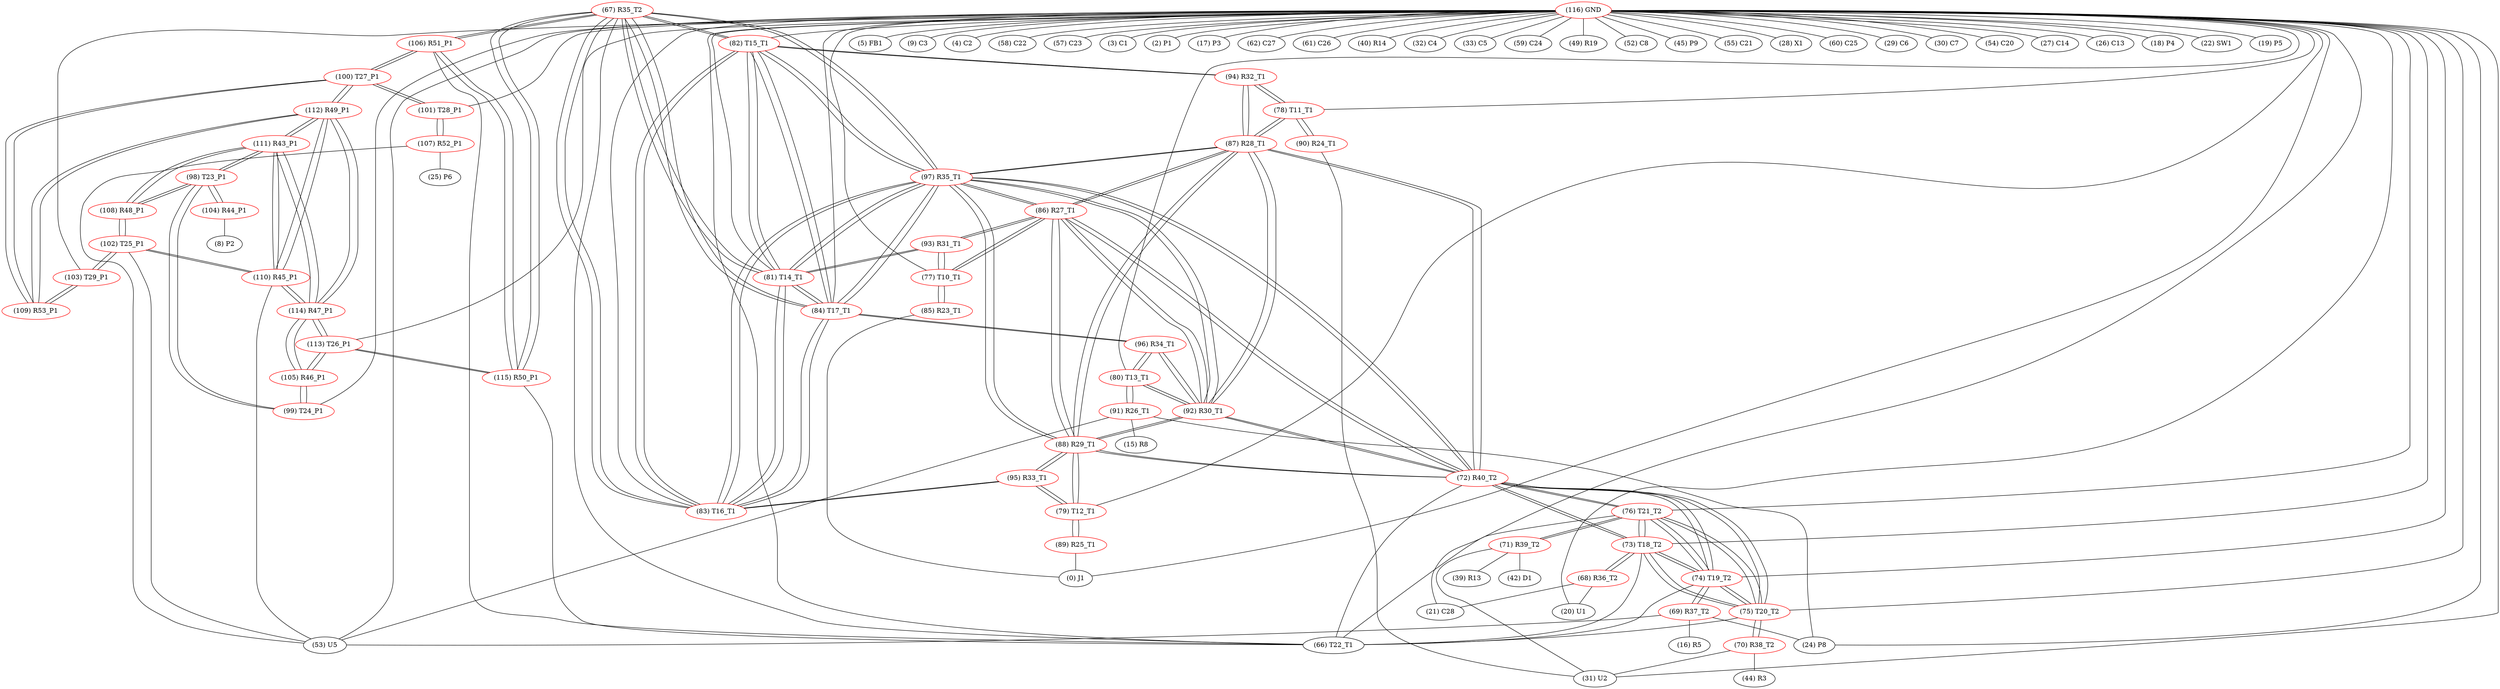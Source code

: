 graph {
	67 [label="(67) R35_T2" color=red]
	82 [label="(82) T15_T1"]
	83 [label="(83) T16_T1"]
	81 [label="(81) T14_T1"]
	84 [label="(84) T17_T1"]
	97 [label="(97) R35_T1"]
	106 [label="(106) R51_P1"]
	115 [label="(115) R50_P1"]
	66 [label="(66) T22_T1"]
	68 [label="(68) R36_T2" color=red]
	20 [label="(20) U1"]
	21 [label="(21) C28"]
	73 [label="(73) T18_T2"]
	69 [label="(69) R37_T2" color=red]
	16 [label="(16) R5"]
	24 [label="(24) P8"]
	53 [label="(53) U5"]
	74 [label="(74) T19_T2"]
	70 [label="(70) R38_T2" color=red]
	44 [label="(44) R3"]
	31 [label="(31) U2"]
	75 [label="(75) T20_T2"]
	71 [label="(71) R39_T2" color=red]
	31 [label="(31) U2"]
	39 [label="(39) R13"]
	42 [label="(42) D1"]
	76 [label="(76) T21_T2"]
	72 [label="(72) R40_T2" color=red]
	74 [label="(74) T19_T2"]
	75 [label="(75) T20_T2"]
	76 [label="(76) T21_T2"]
	66 [label="(66) T22_T1"]
	73 [label="(73) T18_T2"]
	88 [label="(88) R29_T1"]
	87 [label="(87) R28_T1"]
	92 [label="(92) R30_T1"]
	86 [label="(86) R27_T1"]
	97 [label="(97) R35_T1"]
	73 [label="(73) T18_T2" color=red]
	74 [label="(74) T19_T2"]
	75 [label="(75) T20_T2"]
	76 [label="(76) T21_T2"]
	66 [label="(66) T22_T1"]
	72 [label="(72) R40_T2"]
	68 [label="(68) R36_T2"]
	74 [label="(74) T19_T2" color=red]
	75 [label="(75) T20_T2"]
	76 [label="(76) T21_T2"]
	66 [label="(66) T22_T1"]
	73 [label="(73) T18_T2"]
	72 [label="(72) R40_T2"]
	69 [label="(69) R37_T2"]
	75 [label="(75) T20_T2" color=red]
	74 [label="(74) T19_T2"]
	76 [label="(76) T21_T2"]
	66 [label="(66) T22_T1"]
	73 [label="(73) T18_T2"]
	72 [label="(72) R40_T2"]
	70 [label="(70) R38_T2"]
	76 [label="(76) T21_T2" color=red]
	74 [label="(74) T19_T2"]
	75 [label="(75) T20_T2"]
	66 [label="(66) T22_T1"]
	73 [label="(73) T18_T2"]
	72 [label="(72) R40_T2"]
	71 [label="(71) R39_T2"]
	77 [label="(77) T10_T1" color=red]
	85 [label="(85) R23_T1"]
	86 [label="(86) R27_T1"]
	93 [label="(93) R31_T1"]
	78 [label="(78) T11_T1" color=red]
	90 [label="(90) R24_T1"]
	94 [label="(94) R32_T1"]
	87 [label="(87) R28_T1"]
	79 [label="(79) T12_T1" color=red]
	95 [label="(95) R33_T1"]
	88 [label="(88) R29_T1"]
	89 [label="(89) R25_T1"]
	80 [label="(80) T13_T1" color=red]
	92 [label="(92) R30_T1"]
	96 [label="(96) R34_T1"]
	91 [label="(91) R26_T1"]
	81 [label="(81) T14_T1" color=red]
	82 [label="(82) T15_T1"]
	83 [label="(83) T16_T1"]
	84 [label="(84) T17_T1"]
	67 [label="(67) R35_T2"]
	97 [label="(97) R35_T1"]
	93 [label="(93) R31_T1"]
	82 [label="(82) T15_T1" color=red]
	83 [label="(83) T16_T1"]
	81 [label="(81) T14_T1"]
	84 [label="(84) T17_T1"]
	67 [label="(67) R35_T2"]
	97 [label="(97) R35_T1"]
	94 [label="(94) R32_T1"]
	83 [label="(83) T16_T1" color=red]
	82 [label="(82) T15_T1"]
	81 [label="(81) T14_T1"]
	84 [label="(84) T17_T1"]
	67 [label="(67) R35_T2"]
	97 [label="(97) R35_T1"]
	95 [label="(95) R33_T1"]
	84 [label="(84) T17_T1" color=red]
	82 [label="(82) T15_T1"]
	83 [label="(83) T16_T1"]
	81 [label="(81) T14_T1"]
	67 [label="(67) R35_T2"]
	97 [label="(97) R35_T1"]
	96 [label="(96) R34_T1"]
	85 [label="(85) R23_T1" color=red]
	0 [label="(0) J1"]
	77 [label="(77) T10_T1"]
	86 [label="(86) R27_T1" color=red]
	72 [label="(72) R40_T2"]
	88 [label="(88) R29_T1"]
	87 [label="(87) R28_T1"]
	92 [label="(92) R30_T1"]
	97 [label="(97) R35_T1"]
	77 [label="(77) T10_T1"]
	93 [label="(93) R31_T1"]
	87 [label="(87) R28_T1" color=red]
	72 [label="(72) R40_T2"]
	88 [label="(88) R29_T1"]
	92 [label="(92) R30_T1"]
	86 [label="(86) R27_T1"]
	97 [label="(97) R35_T1"]
	94 [label="(94) R32_T1"]
	78 [label="(78) T11_T1"]
	88 [label="(88) R29_T1" color=red]
	72 [label="(72) R40_T2"]
	87 [label="(87) R28_T1"]
	92 [label="(92) R30_T1"]
	86 [label="(86) R27_T1"]
	97 [label="(97) R35_T1"]
	95 [label="(95) R33_T1"]
	79 [label="(79) T12_T1"]
	89 [label="(89) R25_T1" color=red]
	0 [label="(0) J1"]
	79 [label="(79) T12_T1"]
	90 [label="(90) R24_T1" color=red]
	31 [label="(31) U2"]
	78 [label="(78) T11_T1"]
	91 [label="(91) R26_T1" color=red]
	53 [label="(53) U5"]
	15 [label="(15) R8"]
	24 [label="(24) P8"]
	80 [label="(80) T13_T1"]
	92 [label="(92) R30_T1" color=red]
	72 [label="(72) R40_T2"]
	88 [label="(88) R29_T1"]
	87 [label="(87) R28_T1"]
	86 [label="(86) R27_T1"]
	97 [label="(97) R35_T1"]
	96 [label="(96) R34_T1"]
	80 [label="(80) T13_T1"]
	93 [label="(93) R31_T1" color=red]
	86 [label="(86) R27_T1"]
	77 [label="(77) T10_T1"]
	81 [label="(81) T14_T1"]
	94 [label="(94) R32_T1" color=red]
	82 [label="(82) T15_T1"]
	78 [label="(78) T11_T1"]
	87 [label="(87) R28_T1"]
	95 [label="(95) R33_T1" color=red]
	83 [label="(83) T16_T1"]
	79 [label="(79) T12_T1"]
	88 [label="(88) R29_T1"]
	96 [label="(96) R34_T1" color=red]
	84 [label="(84) T17_T1"]
	92 [label="(92) R30_T1"]
	80 [label="(80) T13_T1"]
	97 [label="(97) R35_T1" color=red]
	82 [label="(82) T15_T1"]
	83 [label="(83) T16_T1"]
	81 [label="(81) T14_T1"]
	84 [label="(84) T17_T1"]
	67 [label="(67) R35_T2"]
	72 [label="(72) R40_T2"]
	88 [label="(88) R29_T1"]
	87 [label="(87) R28_T1"]
	92 [label="(92) R30_T1"]
	86 [label="(86) R27_T1"]
	98 [label="(98) T23_P1" color=red]
	108 [label="(108) R48_P1"]
	111 [label="(111) R43_P1"]
	99 [label="(99) T24_P1"]
	104 [label="(104) R44_P1"]
	99 [label="(99) T24_P1" color=red]
	105 [label="(105) R46_P1"]
	98 [label="(98) T23_P1"]
	100 [label="(100) T27_P1" color=red]
	106 [label="(106) R51_P1"]
	101 [label="(101) T28_P1"]
	109 [label="(109) R53_P1"]
	112 [label="(112) R49_P1"]
	101 [label="(101) T28_P1" color=red]
	107 [label="(107) R52_P1"]
	100 [label="(100) T27_P1"]
	102 [label="(102) T25_P1" color=red]
	103 [label="(103) T29_P1"]
	108 [label="(108) R48_P1"]
	110 [label="(110) R45_P1"]
	53 [label="(53) U5"]
	103 [label="(103) T29_P1" color=red]
	102 [label="(102) T25_P1"]
	109 [label="(109) R53_P1"]
	104 [label="(104) R44_P1" color=red]
	8 [label="(8) P2"]
	98 [label="(98) T23_P1"]
	105 [label="(105) R46_P1" color=red]
	113 [label="(113) T26_P1"]
	114 [label="(114) R47_P1"]
	99 [label="(99) T24_P1"]
	106 [label="(106) R51_P1" color=red]
	100 [label="(100) T27_P1"]
	115 [label="(115) R50_P1"]
	66 [label="(66) T22_T1"]
	67 [label="(67) R35_T2"]
	107 [label="(107) R52_P1" color=red]
	25 [label="(25) P6"]
	53 [label="(53) U5"]
	101 [label="(101) T28_P1"]
	108 [label="(108) R48_P1" color=red]
	102 [label="(102) T25_P1"]
	98 [label="(98) T23_P1"]
	111 [label="(111) R43_P1"]
	109 [label="(109) R53_P1" color=red]
	103 [label="(103) T29_P1"]
	100 [label="(100) T27_P1"]
	112 [label="(112) R49_P1"]
	110 [label="(110) R45_P1" color=red]
	114 [label="(114) R47_P1"]
	111 [label="(111) R43_P1"]
	112 [label="(112) R49_P1"]
	102 [label="(102) T25_P1"]
	53 [label="(53) U5"]
	111 [label="(111) R43_P1" color=red]
	108 [label="(108) R48_P1"]
	98 [label="(98) T23_P1"]
	114 [label="(114) R47_P1"]
	110 [label="(110) R45_P1"]
	112 [label="(112) R49_P1"]
	112 [label="(112) R49_P1" color=red]
	114 [label="(114) R47_P1"]
	110 [label="(110) R45_P1"]
	111 [label="(111) R43_P1"]
	100 [label="(100) T27_P1"]
	109 [label="(109) R53_P1"]
	113 [label="(113) T26_P1" color=red]
	115 [label="(115) R50_P1"]
	105 [label="(105) R46_P1"]
	114 [label="(114) R47_P1"]
	114 [label="(114) R47_P1" color=red]
	110 [label="(110) R45_P1"]
	111 [label="(111) R43_P1"]
	112 [label="(112) R49_P1"]
	113 [label="(113) T26_P1"]
	105 [label="(105) R46_P1"]
	115 [label="(115) R50_P1" color=red]
	113 [label="(113) T26_P1"]
	106 [label="(106) R51_P1"]
	66 [label="(66) T22_T1"]
	67 [label="(67) R35_T2"]
	116 [label="(116) GND" color=red]
	5 [label="(5) FB1"]
	9 [label="(9) C3"]
	0 [label="(0) J1"]
	4 [label="(4) C2"]
	58 [label="(58) C22"]
	57 [label="(57) C23"]
	3 [label="(3) C1"]
	2 [label="(2) P1"]
	17 [label="(17) P3"]
	62 [label="(62) C27"]
	61 [label="(61) C26"]
	40 [label="(40) R14"]
	32 [label="(32) C4"]
	33 [label="(33) C5"]
	53 [label="(53) U5"]
	59 [label="(59) C24"]
	49 [label="(49) R19"]
	52 [label="(52) C8"]
	45 [label="(45) P9"]
	55 [label="(55) C21"]
	28 [label="(28) X1"]
	60 [label="(60) C25"]
	29 [label="(29) C6"]
	30 [label="(30) C7"]
	54 [label="(54) C20"]
	27 [label="(27) C14"]
	26 [label="(26) C13"]
	31 [label="(31) U2"]
	20 [label="(20) U1"]
	24 [label="(24) P8"]
	21 [label="(21) C28"]
	18 [label="(18) P4"]
	22 [label="(22) SW1"]
	19 [label="(19) P5"]
	80 [label="(80) T13_T1"]
	73 [label="(73) T18_T2"]
	74 [label="(74) T19_T2"]
	79 [label="(79) T12_T1"]
	82 [label="(82) T15_T1"]
	81 [label="(81) T14_T1"]
	75 [label="(75) T20_T2"]
	76 [label="(76) T21_T2"]
	78 [label="(78) T11_T1"]
	77 [label="(77) T10_T1"]
	66 [label="(66) T22_T1"]
	83 [label="(83) T16_T1"]
	84 [label="(84) T17_T1"]
	113 [label="(113) T26_P1"]
	99 [label="(99) T24_P1"]
	103 [label="(103) T29_P1"]
	101 [label="(101) T28_P1"]
	67 -- 82
	67 -- 83
	67 -- 81
	67 -- 84
	67 -- 97
	67 -- 106
	67 -- 115
	67 -- 66
	68 -- 20
	68 -- 21
	68 -- 73
	69 -- 16
	69 -- 24
	69 -- 53
	69 -- 74
	70 -- 44
	70 -- 31
	70 -- 75
	71 -- 31
	71 -- 39
	71 -- 42
	71 -- 76
	72 -- 74
	72 -- 75
	72 -- 76
	72 -- 66
	72 -- 73
	72 -- 88
	72 -- 87
	72 -- 92
	72 -- 86
	72 -- 97
	73 -- 74
	73 -- 75
	73 -- 76
	73 -- 66
	73 -- 72
	73 -- 68
	74 -- 75
	74 -- 76
	74 -- 66
	74 -- 73
	74 -- 72
	74 -- 69
	75 -- 74
	75 -- 76
	75 -- 66
	75 -- 73
	75 -- 72
	75 -- 70
	76 -- 74
	76 -- 75
	76 -- 66
	76 -- 73
	76 -- 72
	76 -- 71
	77 -- 85
	77 -- 86
	77 -- 93
	78 -- 90
	78 -- 94
	78 -- 87
	79 -- 95
	79 -- 88
	79 -- 89
	80 -- 92
	80 -- 96
	80 -- 91
	81 -- 82
	81 -- 83
	81 -- 84
	81 -- 67
	81 -- 97
	81 -- 93
	82 -- 83
	82 -- 81
	82 -- 84
	82 -- 67
	82 -- 97
	82 -- 94
	83 -- 82
	83 -- 81
	83 -- 84
	83 -- 67
	83 -- 97
	83 -- 95
	84 -- 82
	84 -- 83
	84 -- 81
	84 -- 67
	84 -- 97
	84 -- 96
	85 -- 0
	85 -- 77
	86 -- 72
	86 -- 88
	86 -- 87
	86 -- 92
	86 -- 97
	86 -- 77
	86 -- 93
	87 -- 72
	87 -- 88
	87 -- 92
	87 -- 86
	87 -- 97
	87 -- 94
	87 -- 78
	88 -- 72
	88 -- 87
	88 -- 92
	88 -- 86
	88 -- 97
	88 -- 95
	88 -- 79
	89 -- 0
	89 -- 79
	90 -- 31
	90 -- 78
	91 -- 53
	91 -- 15
	91 -- 24
	91 -- 80
	92 -- 72
	92 -- 88
	92 -- 87
	92 -- 86
	92 -- 97
	92 -- 96
	92 -- 80
	93 -- 86
	93 -- 77
	93 -- 81
	94 -- 82
	94 -- 78
	94 -- 87
	95 -- 83
	95 -- 79
	95 -- 88
	96 -- 84
	96 -- 92
	96 -- 80
	97 -- 82
	97 -- 83
	97 -- 81
	97 -- 84
	97 -- 67
	97 -- 72
	97 -- 88
	97 -- 87
	97 -- 92
	97 -- 86
	98 -- 108
	98 -- 111
	98 -- 99
	98 -- 104
	99 -- 105
	99 -- 98
	100 -- 106
	100 -- 101
	100 -- 109
	100 -- 112
	101 -- 107
	101 -- 100
	102 -- 103
	102 -- 108
	102 -- 110
	102 -- 53
	103 -- 102
	103 -- 109
	104 -- 8
	104 -- 98
	105 -- 113
	105 -- 114
	105 -- 99
	106 -- 100
	106 -- 115
	106 -- 66
	106 -- 67
	107 -- 25
	107 -- 53
	107 -- 101
	108 -- 102
	108 -- 98
	108 -- 111
	109 -- 103
	109 -- 100
	109 -- 112
	110 -- 114
	110 -- 111
	110 -- 112
	110 -- 102
	110 -- 53
	111 -- 108
	111 -- 98
	111 -- 114
	111 -- 110
	111 -- 112
	112 -- 114
	112 -- 110
	112 -- 111
	112 -- 100
	112 -- 109
	113 -- 115
	113 -- 105
	113 -- 114
	114 -- 110
	114 -- 111
	114 -- 112
	114 -- 113
	114 -- 105
	115 -- 113
	115 -- 106
	115 -- 66
	115 -- 67
	116 -- 5
	116 -- 9
	116 -- 0
	116 -- 4
	116 -- 58
	116 -- 57
	116 -- 3
	116 -- 2
	116 -- 17
	116 -- 62
	116 -- 61
	116 -- 40
	116 -- 32
	116 -- 33
	116 -- 53
	116 -- 59
	116 -- 49
	116 -- 52
	116 -- 45
	116 -- 55
	116 -- 28
	116 -- 60
	116 -- 29
	116 -- 30
	116 -- 54
	116 -- 27
	116 -- 26
	116 -- 31
	116 -- 20
	116 -- 24
	116 -- 21
	116 -- 18
	116 -- 22
	116 -- 19
	116 -- 80
	116 -- 73
	116 -- 74
	116 -- 79
	116 -- 82
	116 -- 81
	116 -- 75
	116 -- 76
	116 -- 78
	116 -- 77
	116 -- 66
	116 -- 83
	116 -- 84
	116 -- 113
	116 -- 99
	116 -- 103
	116 -- 101
}